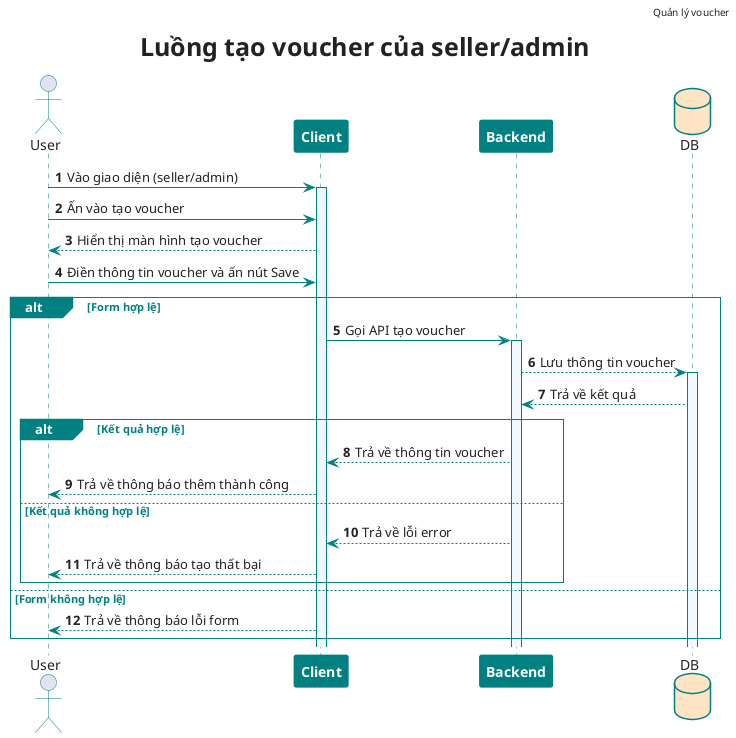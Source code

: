 @startuml
skinparam shadowing false
skinparam responseMessageBelowArrow false
skinparam DefaultFontColor #222
skinparam TitleFontSize 25
skinparam NoteBorderColor #teal
skinparam NoteBackgroundColor #powderblue
skinparam NoteFontColor #444
skinparam DatabaseBorderColor #teal
skinparam DatabaseBackgroundColor #bisque

skinparam sequence {
  ParticipantBorderThickness 1
  ParticipantBorderColor #teal
  ParticipantBackgroundColor #teal
  ParticipantFontColor #white
  ParticipantFontSize 14
  ParticipantFontStyle bold
  LifeLineBorderColor #teal
  LifeLineBackgroundColor #aliceblue
  ArrowColor #teal
  ActorBorderColor #teal
  GroupBorderThickness 1
  GroupBorderColor #teal
  GroupHeaderFontColor #white
  GroupBackgroundColor #teal
  GroupFontColor #teal
}
header Quản lý voucher
title Luồng tạo voucher của seller/admin
autonumber
actor "User" as user
participant "Client" as client
participant "Backend" as be
database DB
user -> client++: Vào giao diện (seller/admin)
user -> client: Ấn vào tạo voucher
client --> user: Hiển thị màn hình tạo voucher
user -> client: Điền thông tin voucher và ấn nút Save
alt Form hợp lệ
client -> be++: Gọi API tạo voucher
be --> DB++: Lưu thông tin voucher
DB --> be: Trả về kết quả
alt Kết quả hợp lệ
be --> client: Trả về thông tin voucher
client --> user: Trả về thông báo thêm thành công
else Kết quả không hợp lệ
be --> client: Trả về lỗi error
client --> user: Trả về thông báo tạo thất bại
end
else Form không hợp lệ
client --> user: Trả về thông báo lỗi form
end
@enduml